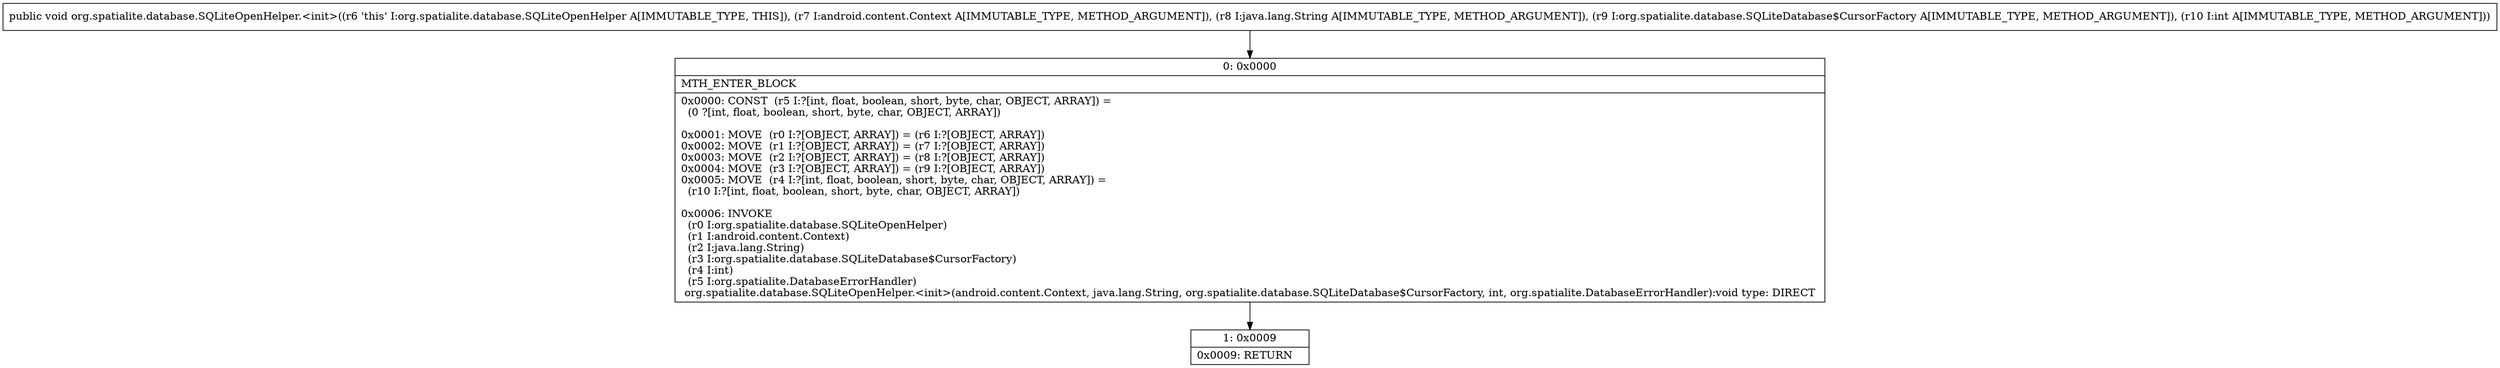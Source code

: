 digraph "CFG fororg.spatialite.database.SQLiteOpenHelper.\<init\>(Landroid\/content\/Context;Ljava\/lang\/String;Lorg\/spatialite\/database\/SQLiteDatabase$CursorFactory;I)V" {
Node_0 [shape=record,label="{0\:\ 0x0000|MTH_ENTER_BLOCK\l|0x0000: CONST  (r5 I:?[int, float, boolean, short, byte, char, OBJECT, ARRAY]) = \l  (0 ?[int, float, boolean, short, byte, char, OBJECT, ARRAY])\l \l0x0001: MOVE  (r0 I:?[OBJECT, ARRAY]) = (r6 I:?[OBJECT, ARRAY]) \l0x0002: MOVE  (r1 I:?[OBJECT, ARRAY]) = (r7 I:?[OBJECT, ARRAY]) \l0x0003: MOVE  (r2 I:?[OBJECT, ARRAY]) = (r8 I:?[OBJECT, ARRAY]) \l0x0004: MOVE  (r3 I:?[OBJECT, ARRAY]) = (r9 I:?[OBJECT, ARRAY]) \l0x0005: MOVE  (r4 I:?[int, float, boolean, short, byte, char, OBJECT, ARRAY]) = \l  (r10 I:?[int, float, boolean, short, byte, char, OBJECT, ARRAY])\l \l0x0006: INVOKE  \l  (r0 I:org.spatialite.database.SQLiteOpenHelper)\l  (r1 I:android.content.Context)\l  (r2 I:java.lang.String)\l  (r3 I:org.spatialite.database.SQLiteDatabase$CursorFactory)\l  (r4 I:int)\l  (r5 I:org.spatialite.DatabaseErrorHandler)\l org.spatialite.database.SQLiteOpenHelper.\<init\>(android.content.Context, java.lang.String, org.spatialite.database.SQLiteDatabase$CursorFactory, int, org.spatialite.DatabaseErrorHandler):void type: DIRECT \l}"];
Node_1 [shape=record,label="{1\:\ 0x0009|0x0009: RETURN   \l}"];
MethodNode[shape=record,label="{public void org.spatialite.database.SQLiteOpenHelper.\<init\>((r6 'this' I:org.spatialite.database.SQLiteOpenHelper A[IMMUTABLE_TYPE, THIS]), (r7 I:android.content.Context A[IMMUTABLE_TYPE, METHOD_ARGUMENT]), (r8 I:java.lang.String A[IMMUTABLE_TYPE, METHOD_ARGUMENT]), (r9 I:org.spatialite.database.SQLiteDatabase$CursorFactory A[IMMUTABLE_TYPE, METHOD_ARGUMENT]), (r10 I:int A[IMMUTABLE_TYPE, METHOD_ARGUMENT])) }"];
MethodNode -> Node_0;
Node_0 -> Node_1;
}

